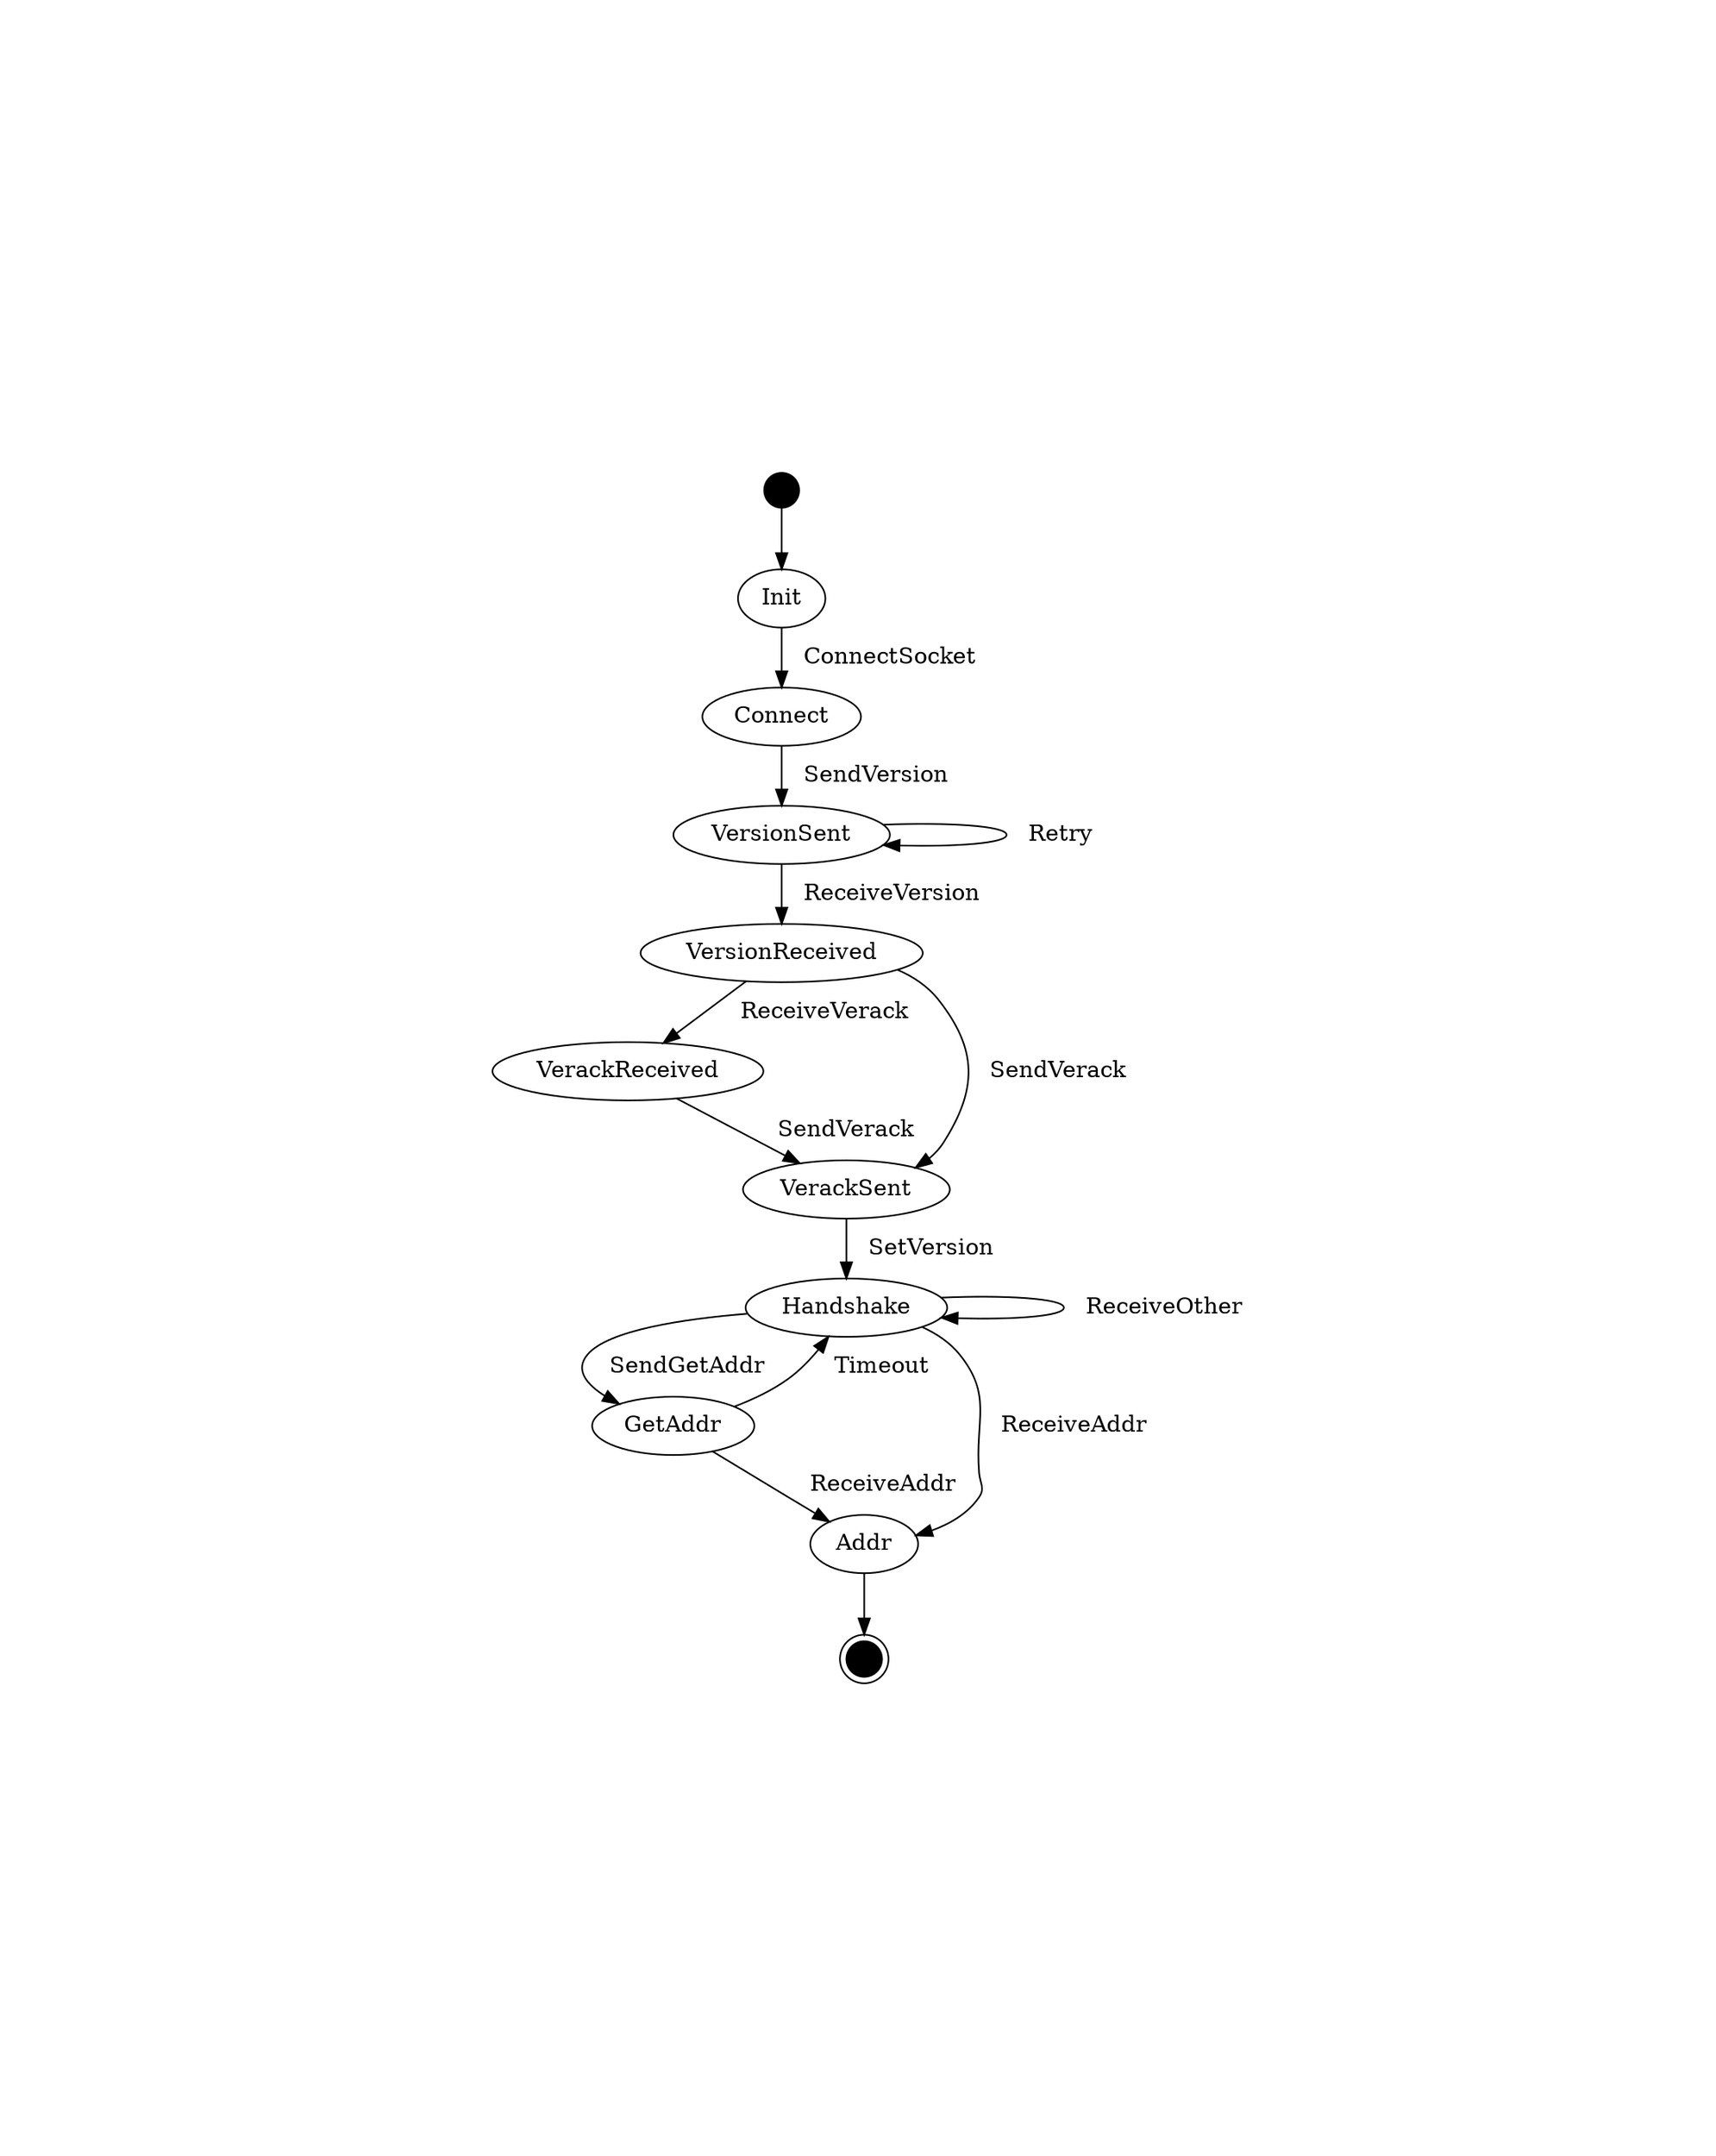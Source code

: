 digraph G {
    
    //splines="true";
    rankdir=TB;
    center=true; 
    margin=4; 
    nodesep=1.0; ranksep=0.3;
    node [shape=ellipse]

    
    End [style=filled, fillcolor=black peripheries=2];
    End [shape=circle];
    End [label=""];
    End [height=0.3, width=0.3];

    InitialStates [shape=point];
    InitialStates [height=".3", width=".3"];

    InitialStates -> Init [ label=" " ];
    Init ;
    // Init -> End  [ label="   ParseAddrFailed" ]; 
    // Init -> End  [ label="   RetryFailed" ];
    Init -> Connect  [ label="   ConnectSocket" ];
    // Init -> Init  [ label="   ConnectFailed" ];
    
    Connect -> VersionSent  [ label="   SendVersion" ]; 
    // Connect -> End  [ label="   SendVersionFailed" ]; 
    
    VersionSent -> VersionReceived  [ label="   ReceiveVersion" ]; 
    VersionSent -> VersionSent  [ label="   Retry" ]; 
    // VersionSent -> End  [ label="   ReceiveVersionFailed" ]; 
    
    VersionReceived -> VerackReceived  [ label="   ReceiveVerack" ]; 
    VersionReceived -> VerackSent  [ label="   SendVerack" ]; 
    // VersionReceived -> End [ label="   ReceiveVerackFailed" ]; 
    
    VerackReceived -> VerackSent  [ label="   SendVerack" ]; 
    // VerackReceived -> End  [ label="   SendVerackFailed" ]; 
    
    VerackSent -> Handshake  [ label="   SetVersion" ]; 
    
    Handshake -> GetAddr  [  label="   SendGetAddr" ]; 
    Handshake -> Addr  [  label="   ReceiveAddr" ]; 
    //Handshake -> Handshake  [ label="   SendGetAddrFailed" ]; 
    // Handshake -> End  [ label="   SendGetAddrRetryFailed" ]; 
    
    GetAddr -> Addr  [ label="   ReceiveAddr" ]; 
    Handshake -> Handshake  [ dir="backward" label="   ReceiveOther" ]; 
    GetAddr -> Handshake  [ label="   Timeout" ]; 
    
    Addr -> End [ label=" " ];


    subgraph cluster0 {
        node [style=filled,color=white];
        style=filled;
        color=white;
        Init;
        Connect;
        VersionSent;
        VersionReceived;
        VerackReceived;
        VerackSent;
        Handshake;
        GetAddr;
        Addr;
    }


}